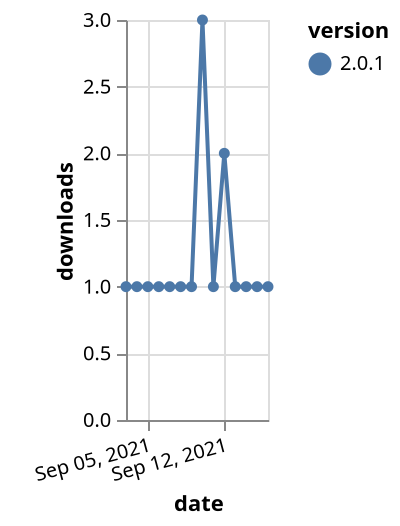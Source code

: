 {"$schema": "https://vega.github.io/schema/vega-lite/v5.json", "description": "A simple bar chart with embedded data.", "data": {"values": [{"date": "2021-09-03", "total": 190, "delta": 1, "version": "2.0.1"}, {"date": "2021-09-04", "total": 191, "delta": 1, "version": "2.0.1"}, {"date": "2021-09-05", "total": 192, "delta": 1, "version": "2.0.1"}, {"date": "2021-09-06", "total": 193, "delta": 1, "version": "2.0.1"}, {"date": "2021-09-07", "total": 194, "delta": 1, "version": "2.0.1"}, {"date": "2021-09-08", "total": 195, "delta": 1, "version": "2.0.1"}, {"date": "2021-09-09", "total": 196, "delta": 1, "version": "2.0.1"}, {"date": "2021-09-10", "total": 199, "delta": 3, "version": "2.0.1"}, {"date": "2021-09-11", "total": 200, "delta": 1, "version": "2.0.1"}, {"date": "2021-09-12", "total": 202, "delta": 2, "version": "2.0.1"}, {"date": "2021-09-13", "total": 203, "delta": 1, "version": "2.0.1"}, {"date": "2021-09-14", "total": 204, "delta": 1, "version": "2.0.1"}, {"date": "2021-09-15", "total": 205, "delta": 1, "version": "2.0.1"}, {"date": "2021-09-16", "total": 206, "delta": 1, "version": "2.0.1"}]}, "width": "container", "mark": {"type": "line", "point": {"filled": true}}, "encoding": {"x": {"field": "date", "type": "temporal", "timeUnit": "yearmonthdate", "title": "date", "axis": {"labelAngle": -15}}, "y": {"field": "delta", "type": "quantitative", "title": "downloads"}, "color": {"field": "version", "type": "nominal"}, "tooltip": {"field": "delta"}}}